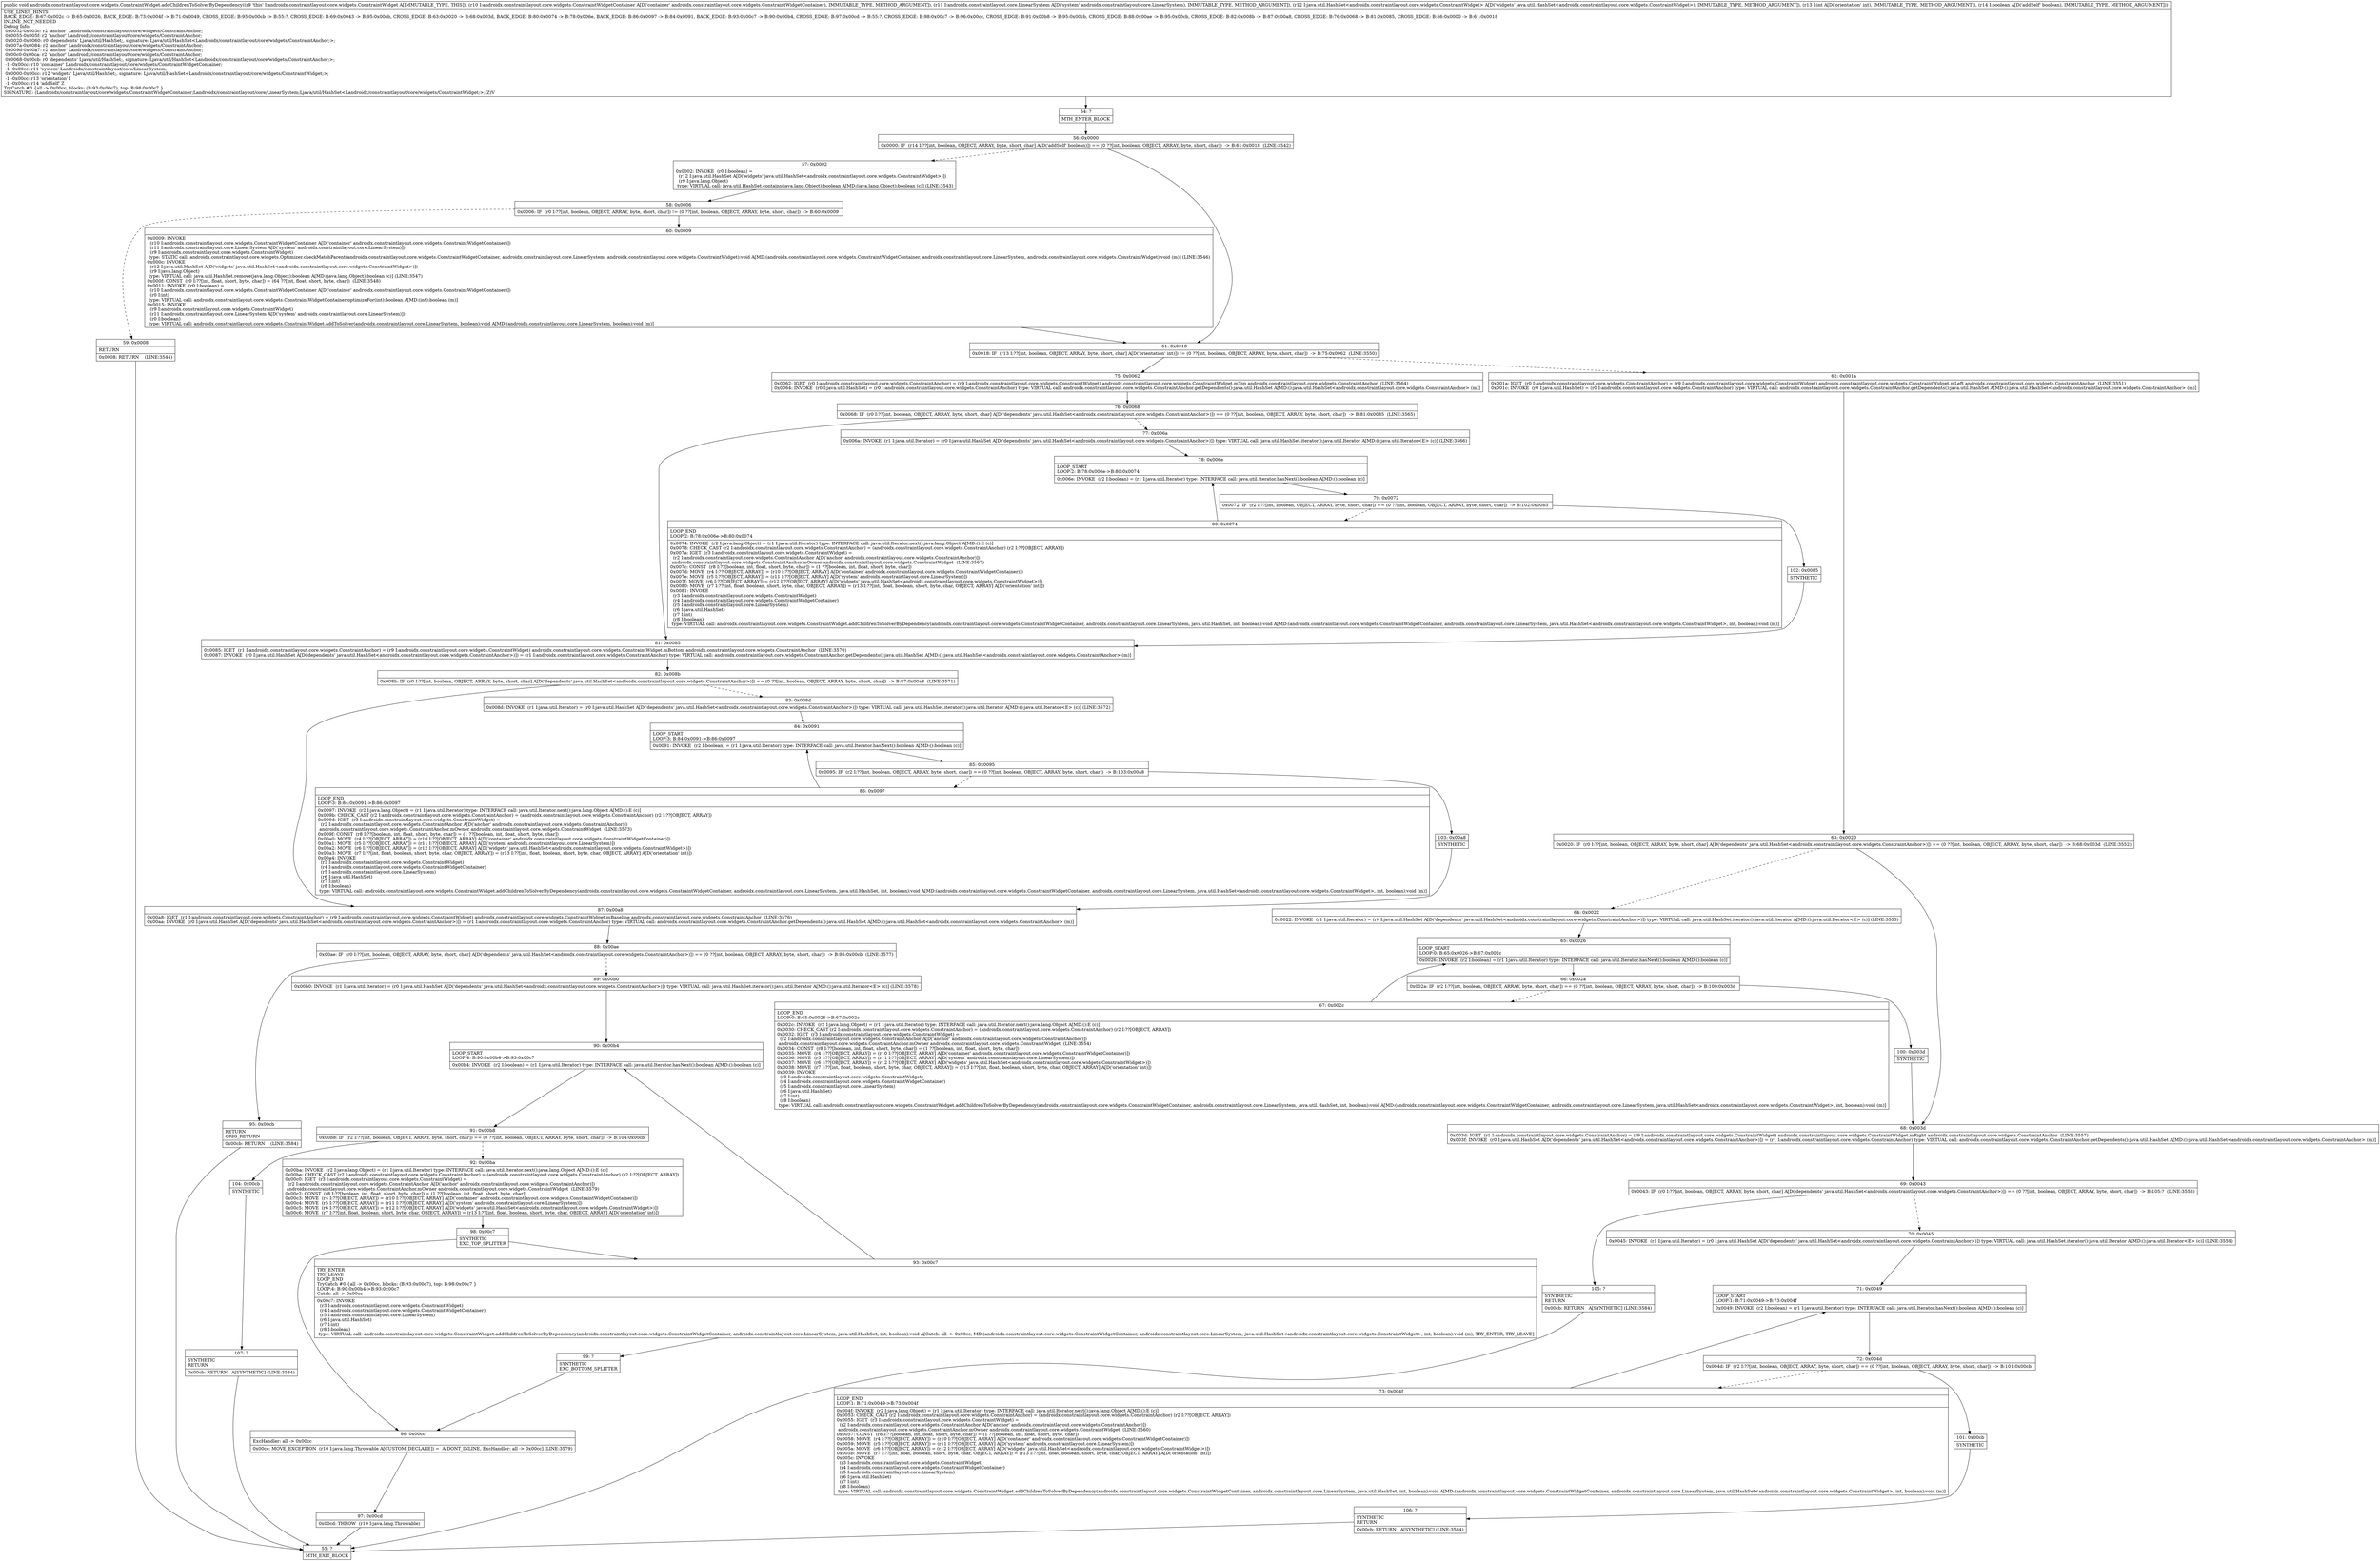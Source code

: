 digraph "CFG forandroidx.constraintlayout.core.widgets.ConstraintWidget.addChildrenToSolverByDependency(Landroidx\/constraintlayout\/core\/widgets\/ConstraintWidgetContainer;Landroidx\/constraintlayout\/core\/LinearSystem;Ljava\/util\/HashSet;IZ)V" {
Node_54 [shape=record,label="{54\:\ ?|MTH_ENTER_BLOCK\l}"];
Node_56 [shape=record,label="{56\:\ 0x0000|0x0000: IF  (r14 I:??[int, boolean, OBJECT, ARRAY, byte, short, char] A[D('addSelf' boolean)]) == (0 ??[int, boolean, OBJECT, ARRAY, byte, short, char])  \-\> B:61:0x0018  (LINE:3542)\l}"];
Node_57 [shape=record,label="{57\:\ 0x0002|0x0002: INVOKE  (r0 I:boolean) = \l  (r12 I:java.util.HashSet A[D('widgets' java.util.HashSet\<androidx.constraintlayout.core.widgets.ConstraintWidget\>)])\l  (r9 I:java.lang.Object)\l type: VIRTUAL call: java.util.HashSet.contains(java.lang.Object):boolean A[MD:(java.lang.Object):boolean (c)] (LINE:3543)\l}"];
Node_58 [shape=record,label="{58\:\ 0x0006|0x0006: IF  (r0 I:??[int, boolean, OBJECT, ARRAY, byte, short, char]) != (0 ??[int, boolean, OBJECT, ARRAY, byte, short, char])  \-\> B:60:0x0009 \l}"];
Node_59 [shape=record,label="{59\:\ 0x0008|RETURN\l|0x0008: RETURN    (LINE:3544)\l}"];
Node_55 [shape=record,label="{55\:\ ?|MTH_EXIT_BLOCK\l}"];
Node_60 [shape=record,label="{60\:\ 0x0009|0x0009: INVOKE  \l  (r10 I:androidx.constraintlayout.core.widgets.ConstraintWidgetContainer A[D('container' androidx.constraintlayout.core.widgets.ConstraintWidgetContainer)])\l  (r11 I:androidx.constraintlayout.core.LinearSystem A[D('system' androidx.constraintlayout.core.LinearSystem)])\l  (r9 I:androidx.constraintlayout.core.widgets.ConstraintWidget)\l type: STATIC call: androidx.constraintlayout.core.widgets.Optimizer.checkMatchParent(androidx.constraintlayout.core.widgets.ConstraintWidgetContainer, androidx.constraintlayout.core.LinearSystem, androidx.constraintlayout.core.widgets.ConstraintWidget):void A[MD:(androidx.constraintlayout.core.widgets.ConstraintWidgetContainer, androidx.constraintlayout.core.LinearSystem, androidx.constraintlayout.core.widgets.ConstraintWidget):void (m)] (LINE:3546)\l0x000c: INVOKE  \l  (r12 I:java.util.HashSet A[D('widgets' java.util.HashSet\<androidx.constraintlayout.core.widgets.ConstraintWidget\>)])\l  (r9 I:java.lang.Object)\l type: VIRTUAL call: java.util.HashSet.remove(java.lang.Object):boolean A[MD:(java.lang.Object):boolean (c)] (LINE:3547)\l0x000f: CONST  (r0 I:??[int, float, short, byte, char]) = (64 ??[int, float, short, byte, char])  (LINE:3548)\l0x0011: INVOKE  (r0 I:boolean) = \l  (r10 I:androidx.constraintlayout.core.widgets.ConstraintWidgetContainer A[D('container' androidx.constraintlayout.core.widgets.ConstraintWidgetContainer)])\l  (r0 I:int)\l type: VIRTUAL call: androidx.constraintlayout.core.widgets.ConstraintWidgetContainer.optimizeFor(int):boolean A[MD:(int):boolean (m)]\l0x0015: INVOKE  \l  (r9 I:androidx.constraintlayout.core.widgets.ConstraintWidget)\l  (r11 I:androidx.constraintlayout.core.LinearSystem A[D('system' androidx.constraintlayout.core.LinearSystem)])\l  (r0 I:boolean)\l type: VIRTUAL call: androidx.constraintlayout.core.widgets.ConstraintWidget.addToSolver(androidx.constraintlayout.core.LinearSystem, boolean):void A[MD:(androidx.constraintlayout.core.LinearSystem, boolean):void (m)]\l}"];
Node_61 [shape=record,label="{61\:\ 0x0018|0x0018: IF  (r13 I:??[int, boolean, OBJECT, ARRAY, byte, short, char] A[D('orientation' int)]) != (0 ??[int, boolean, OBJECT, ARRAY, byte, short, char])  \-\> B:75:0x0062  (LINE:3550)\l}"];
Node_62 [shape=record,label="{62\:\ 0x001a|0x001a: IGET  (r0 I:androidx.constraintlayout.core.widgets.ConstraintAnchor) = (r9 I:androidx.constraintlayout.core.widgets.ConstraintWidget) androidx.constraintlayout.core.widgets.ConstraintWidget.mLeft androidx.constraintlayout.core.widgets.ConstraintAnchor  (LINE:3551)\l0x001c: INVOKE  (r0 I:java.util.HashSet) = (r0 I:androidx.constraintlayout.core.widgets.ConstraintAnchor) type: VIRTUAL call: androidx.constraintlayout.core.widgets.ConstraintAnchor.getDependents():java.util.HashSet A[MD:():java.util.HashSet\<androidx.constraintlayout.core.widgets.ConstraintAnchor\> (m)]\l}"];
Node_63 [shape=record,label="{63\:\ 0x0020|0x0020: IF  (r0 I:??[int, boolean, OBJECT, ARRAY, byte, short, char] A[D('dependents' java.util.HashSet\<androidx.constraintlayout.core.widgets.ConstraintAnchor\>)]) == (0 ??[int, boolean, OBJECT, ARRAY, byte, short, char])  \-\> B:68:0x003d  (LINE:3552)\l}"];
Node_64 [shape=record,label="{64\:\ 0x0022|0x0022: INVOKE  (r1 I:java.util.Iterator) = (r0 I:java.util.HashSet A[D('dependents' java.util.HashSet\<androidx.constraintlayout.core.widgets.ConstraintAnchor\>)]) type: VIRTUAL call: java.util.HashSet.iterator():java.util.Iterator A[MD:():java.util.Iterator\<E\> (c)] (LINE:3553)\l}"];
Node_65 [shape=record,label="{65\:\ 0x0026|LOOP_START\lLOOP:0: B:65:0x0026\-\>B:67:0x002c\l|0x0026: INVOKE  (r2 I:boolean) = (r1 I:java.util.Iterator) type: INTERFACE call: java.util.Iterator.hasNext():boolean A[MD:():boolean (c)]\l}"];
Node_66 [shape=record,label="{66\:\ 0x002a|0x002a: IF  (r2 I:??[int, boolean, OBJECT, ARRAY, byte, short, char]) == (0 ??[int, boolean, OBJECT, ARRAY, byte, short, char])  \-\> B:100:0x003d \l}"];
Node_67 [shape=record,label="{67\:\ 0x002c|LOOP_END\lLOOP:0: B:65:0x0026\-\>B:67:0x002c\l|0x002c: INVOKE  (r2 I:java.lang.Object) = (r1 I:java.util.Iterator) type: INTERFACE call: java.util.Iterator.next():java.lang.Object A[MD:():E (c)]\l0x0030: CHECK_CAST (r2 I:androidx.constraintlayout.core.widgets.ConstraintAnchor) = (androidx.constraintlayout.core.widgets.ConstraintAnchor) (r2 I:??[OBJECT, ARRAY]) \l0x0032: IGET  (r3 I:androidx.constraintlayout.core.widgets.ConstraintWidget) = \l  (r2 I:androidx.constraintlayout.core.widgets.ConstraintAnchor A[D('anchor' androidx.constraintlayout.core.widgets.ConstraintAnchor)])\l androidx.constraintlayout.core.widgets.ConstraintAnchor.mOwner androidx.constraintlayout.core.widgets.ConstraintWidget  (LINE:3554)\l0x0034: CONST  (r8 I:??[boolean, int, float, short, byte, char]) = (1 ??[boolean, int, float, short, byte, char]) \l0x0035: MOVE  (r4 I:??[OBJECT, ARRAY]) = (r10 I:??[OBJECT, ARRAY] A[D('container' androidx.constraintlayout.core.widgets.ConstraintWidgetContainer)]) \l0x0036: MOVE  (r5 I:??[OBJECT, ARRAY]) = (r11 I:??[OBJECT, ARRAY] A[D('system' androidx.constraintlayout.core.LinearSystem)]) \l0x0037: MOVE  (r6 I:??[OBJECT, ARRAY]) = (r12 I:??[OBJECT, ARRAY] A[D('widgets' java.util.HashSet\<androidx.constraintlayout.core.widgets.ConstraintWidget\>)]) \l0x0038: MOVE  (r7 I:??[int, float, boolean, short, byte, char, OBJECT, ARRAY]) = (r13 I:??[int, float, boolean, short, byte, char, OBJECT, ARRAY] A[D('orientation' int)]) \l0x0039: INVOKE  \l  (r3 I:androidx.constraintlayout.core.widgets.ConstraintWidget)\l  (r4 I:androidx.constraintlayout.core.widgets.ConstraintWidgetContainer)\l  (r5 I:androidx.constraintlayout.core.LinearSystem)\l  (r6 I:java.util.HashSet)\l  (r7 I:int)\l  (r8 I:boolean)\l type: VIRTUAL call: androidx.constraintlayout.core.widgets.ConstraintWidget.addChildrenToSolverByDependency(androidx.constraintlayout.core.widgets.ConstraintWidgetContainer, androidx.constraintlayout.core.LinearSystem, java.util.HashSet, int, boolean):void A[MD:(androidx.constraintlayout.core.widgets.ConstraintWidgetContainer, androidx.constraintlayout.core.LinearSystem, java.util.HashSet\<androidx.constraintlayout.core.widgets.ConstraintWidget\>, int, boolean):void (m)]\l}"];
Node_100 [shape=record,label="{100\:\ 0x003d|SYNTHETIC\l}"];
Node_68 [shape=record,label="{68\:\ 0x003d|0x003d: IGET  (r1 I:androidx.constraintlayout.core.widgets.ConstraintAnchor) = (r9 I:androidx.constraintlayout.core.widgets.ConstraintWidget) androidx.constraintlayout.core.widgets.ConstraintWidget.mRight androidx.constraintlayout.core.widgets.ConstraintAnchor  (LINE:3557)\l0x003f: INVOKE  (r0 I:java.util.HashSet A[D('dependents' java.util.HashSet\<androidx.constraintlayout.core.widgets.ConstraintAnchor\>)]) = (r1 I:androidx.constraintlayout.core.widgets.ConstraintAnchor) type: VIRTUAL call: androidx.constraintlayout.core.widgets.ConstraintAnchor.getDependents():java.util.HashSet A[MD:():java.util.HashSet\<androidx.constraintlayout.core.widgets.ConstraintAnchor\> (m)]\l}"];
Node_69 [shape=record,label="{69\:\ 0x0043|0x0043: IF  (r0 I:??[int, boolean, OBJECT, ARRAY, byte, short, char] A[D('dependents' java.util.HashSet\<androidx.constraintlayout.core.widgets.ConstraintAnchor\>)]) == (0 ??[int, boolean, OBJECT, ARRAY, byte, short, char])  \-\> B:105:?  (LINE:3558)\l}"];
Node_70 [shape=record,label="{70\:\ 0x0045|0x0045: INVOKE  (r1 I:java.util.Iterator) = (r0 I:java.util.HashSet A[D('dependents' java.util.HashSet\<androidx.constraintlayout.core.widgets.ConstraintAnchor\>)]) type: VIRTUAL call: java.util.HashSet.iterator():java.util.Iterator A[MD:():java.util.Iterator\<E\> (c)] (LINE:3559)\l}"];
Node_71 [shape=record,label="{71\:\ 0x0049|LOOP_START\lLOOP:1: B:71:0x0049\-\>B:73:0x004f\l|0x0049: INVOKE  (r2 I:boolean) = (r1 I:java.util.Iterator) type: INTERFACE call: java.util.Iterator.hasNext():boolean A[MD:():boolean (c)]\l}"];
Node_72 [shape=record,label="{72\:\ 0x004d|0x004d: IF  (r2 I:??[int, boolean, OBJECT, ARRAY, byte, short, char]) == (0 ??[int, boolean, OBJECT, ARRAY, byte, short, char])  \-\> B:101:0x00cb \l}"];
Node_73 [shape=record,label="{73\:\ 0x004f|LOOP_END\lLOOP:1: B:71:0x0049\-\>B:73:0x004f\l|0x004f: INVOKE  (r2 I:java.lang.Object) = (r1 I:java.util.Iterator) type: INTERFACE call: java.util.Iterator.next():java.lang.Object A[MD:():E (c)]\l0x0053: CHECK_CAST (r2 I:androidx.constraintlayout.core.widgets.ConstraintAnchor) = (androidx.constraintlayout.core.widgets.ConstraintAnchor) (r2 I:??[OBJECT, ARRAY]) \l0x0055: IGET  (r3 I:androidx.constraintlayout.core.widgets.ConstraintWidget) = \l  (r2 I:androidx.constraintlayout.core.widgets.ConstraintAnchor A[D('anchor' androidx.constraintlayout.core.widgets.ConstraintAnchor)])\l androidx.constraintlayout.core.widgets.ConstraintAnchor.mOwner androidx.constraintlayout.core.widgets.ConstraintWidget  (LINE:3560)\l0x0057: CONST  (r8 I:??[boolean, int, float, short, byte, char]) = (1 ??[boolean, int, float, short, byte, char]) \l0x0058: MOVE  (r4 I:??[OBJECT, ARRAY]) = (r10 I:??[OBJECT, ARRAY] A[D('container' androidx.constraintlayout.core.widgets.ConstraintWidgetContainer)]) \l0x0059: MOVE  (r5 I:??[OBJECT, ARRAY]) = (r11 I:??[OBJECT, ARRAY] A[D('system' androidx.constraintlayout.core.LinearSystem)]) \l0x005a: MOVE  (r6 I:??[OBJECT, ARRAY]) = (r12 I:??[OBJECT, ARRAY] A[D('widgets' java.util.HashSet\<androidx.constraintlayout.core.widgets.ConstraintWidget\>)]) \l0x005b: MOVE  (r7 I:??[int, float, boolean, short, byte, char, OBJECT, ARRAY]) = (r13 I:??[int, float, boolean, short, byte, char, OBJECT, ARRAY] A[D('orientation' int)]) \l0x005c: INVOKE  \l  (r3 I:androidx.constraintlayout.core.widgets.ConstraintWidget)\l  (r4 I:androidx.constraintlayout.core.widgets.ConstraintWidgetContainer)\l  (r5 I:androidx.constraintlayout.core.LinearSystem)\l  (r6 I:java.util.HashSet)\l  (r7 I:int)\l  (r8 I:boolean)\l type: VIRTUAL call: androidx.constraintlayout.core.widgets.ConstraintWidget.addChildrenToSolverByDependency(androidx.constraintlayout.core.widgets.ConstraintWidgetContainer, androidx.constraintlayout.core.LinearSystem, java.util.HashSet, int, boolean):void A[MD:(androidx.constraintlayout.core.widgets.ConstraintWidgetContainer, androidx.constraintlayout.core.LinearSystem, java.util.HashSet\<androidx.constraintlayout.core.widgets.ConstraintWidget\>, int, boolean):void (m)]\l}"];
Node_101 [shape=record,label="{101\:\ 0x00cb|SYNTHETIC\l}"];
Node_106 [shape=record,label="{106\:\ ?|SYNTHETIC\lRETURN\l|0x00cb: RETURN   A[SYNTHETIC] (LINE:3584)\l}"];
Node_105 [shape=record,label="{105\:\ ?|SYNTHETIC\lRETURN\l|0x00cb: RETURN   A[SYNTHETIC] (LINE:3584)\l}"];
Node_75 [shape=record,label="{75\:\ 0x0062|0x0062: IGET  (r0 I:androidx.constraintlayout.core.widgets.ConstraintAnchor) = (r9 I:androidx.constraintlayout.core.widgets.ConstraintWidget) androidx.constraintlayout.core.widgets.ConstraintWidget.mTop androidx.constraintlayout.core.widgets.ConstraintAnchor  (LINE:3564)\l0x0064: INVOKE  (r0 I:java.util.HashSet) = (r0 I:androidx.constraintlayout.core.widgets.ConstraintAnchor) type: VIRTUAL call: androidx.constraintlayout.core.widgets.ConstraintAnchor.getDependents():java.util.HashSet A[MD:():java.util.HashSet\<androidx.constraintlayout.core.widgets.ConstraintAnchor\> (m)]\l}"];
Node_76 [shape=record,label="{76\:\ 0x0068|0x0068: IF  (r0 I:??[int, boolean, OBJECT, ARRAY, byte, short, char] A[D('dependents' java.util.HashSet\<androidx.constraintlayout.core.widgets.ConstraintAnchor\>)]) == (0 ??[int, boolean, OBJECT, ARRAY, byte, short, char])  \-\> B:81:0x0085  (LINE:3565)\l}"];
Node_77 [shape=record,label="{77\:\ 0x006a|0x006a: INVOKE  (r1 I:java.util.Iterator) = (r0 I:java.util.HashSet A[D('dependents' java.util.HashSet\<androidx.constraintlayout.core.widgets.ConstraintAnchor\>)]) type: VIRTUAL call: java.util.HashSet.iterator():java.util.Iterator A[MD:():java.util.Iterator\<E\> (c)] (LINE:3566)\l}"];
Node_78 [shape=record,label="{78\:\ 0x006e|LOOP_START\lLOOP:2: B:78:0x006e\-\>B:80:0x0074\l|0x006e: INVOKE  (r2 I:boolean) = (r1 I:java.util.Iterator) type: INTERFACE call: java.util.Iterator.hasNext():boolean A[MD:():boolean (c)]\l}"];
Node_79 [shape=record,label="{79\:\ 0x0072|0x0072: IF  (r2 I:??[int, boolean, OBJECT, ARRAY, byte, short, char]) == (0 ??[int, boolean, OBJECT, ARRAY, byte, short, char])  \-\> B:102:0x0085 \l}"];
Node_80 [shape=record,label="{80\:\ 0x0074|LOOP_END\lLOOP:2: B:78:0x006e\-\>B:80:0x0074\l|0x0074: INVOKE  (r2 I:java.lang.Object) = (r1 I:java.util.Iterator) type: INTERFACE call: java.util.Iterator.next():java.lang.Object A[MD:():E (c)]\l0x0078: CHECK_CAST (r2 I:androidx.constraintlayout.core.widgets.ConstraintAnchor) = (androidx.constraintlayout.core.widgets.ConstraintAnchor) (r2 I:??[OBJECT, ARRAY]) \l0x007a: IGET  (r3 I:androidx.constraintlayout.core.widgets.ConstraintWidget) = \l  (r2 I:androidx.constraintlayout.core.widgets.ConstraintAnchor A[D('anchor' androidx.constraintlayout.core.widgets.ConstraintAnchor)])\l androidx.constraintlayout.core.widgets.ConstraintAnchor.mOwner androidx.constraintlayout.core.widgets.ConstraintWidget  (LINE:3567)\l0x007c: CONST  (r8 I:??[boolean, int, float, short, byte, char]) = (1 ??[boolean, int, float, short, byte, char]) \l0x007d: MOVE  (r4 I:??[OBJECT, ARRAY]) = (r10 I:??[OBJECT, ARRAY] A[D('container' androidx.constraintlayout.core.widgets.ConstraintWidgetContainer)]) \l0x007e: MOVE  (r5 I:??[OBJECT, ARRAY]) = (r11 I:??[OBJECT, ARRAY] A[D('system' androidx.constraintlayout.core.LinearSystem)]) \l0x007f: MOVE  (r6 I:??[OBJECT, ARRAY]) = (r12 I:??[OBJECT, ARRAY] A[D('widgets' java.util.HashSet\<androidx.constraintlayout.core.widgets.ConstraintWidget\>)]) \l0x0080: MOVE  (r7 I:??[int, float, boolean, short, byte, char, OBJECT, ARRAY]) = (r13 I:??[int, float, boolean, short, byte, char, OBJECT, ARRAY] A[D('orientation' int)]) \l0x0081: INVOKE  \l  (r3 I:androidx.constraintlayout.core.widgets.ConstraintWidget)\l  (r4 I:androidx.constraintlayout.core.widgets.ConstraintWidgetContainer)\l  (r5 I:androidx.constraintlayout.core.LinearSystem)\l  (r6 I:java.util.HashSet)\l  (r7 I:int)\l  (r8 I:boolean)\l type: VIRTUAL call: androidx.constraintlayout.core.widgets.ConstraintWidget.addChildrenToSolverByDependency(androidx.constraintlayout.core.widgets.ConstraintWidgetContainer, androidx.constraintlayout.core.LinearSystem, java.util.HashSet, int, boolean):void A[MD:(androidx.constraintlayout.core.widgets.ConstraintWidgetContainer, androidx.constraintlayout.core.LinearSystem, java.util.HashSet\<androidx.constraintlayout.core.widgets.ConstraintWidget\>, int, boolean):void (m)]\l}"];
Node_102 [shape=record,label="{102\:\ 0x0085|SYNTHETIC\l}"];
Node_81 [shape=record,label="{81\:\ 0x0085|0x0085: IGET  (r1 I:androidx.constraintlayout.core.widgets.ConstraintAnchor) = (r9 I:androidx.constraintlayout.core.widgets.ConstraintWidget) androidx.constraintlayout.core.widgets.ConstraintWidget.mBottom androidx.constraintlayout.core.widgets.ConstraintAnchor  (LINE:3570)\l0x0087: INVOKE  (r0 I:java.util.HashSet A[D('dependents' java.util.HashSet\<androidx.constraintlayout.core.widgets.ConstraintAnchor\>)]) = (r1 I:androidx.constraintlayout.core.widgets.ConstraintAnchor) type: VIRTUAL call: androidx.constraintlayout.core.widgets.ConstraintAnchor.getDependents():java.util.HashSet A[MD:():java.util.HashSet\<androidx.constraintlayout.core.widgets.ConstraintAnchor\> (m)]\l}"];
Node_82 [shape=record,label="{82\:\ 0x008b|0x008b: IF  (r0 I:??[int, boolean, OBJECT, ARRAY, byte, short, char] A[D('dependents' java.util.HashSet\<androidx.constraintlayout.core.widgets.ConstraintAnchor\>)]) == (0 ??[int, boolean, OBJECT, ARRAY, byte, short, char])  \-\> B:87:0x00a8  (LINE:3571)\l}"];
Node_83 [shape=record,label="{83\:\ 0x008d|0x008d: INVOKE  (r1 I:java.util.Iterator) = (r0 I:java.util.HashSet A[D('dependents' java.util.HashSet\<androidx.constraintlayout.core.widgets.ConstraintAnchor\>)]) type: VIRTUAL call: java.util.HashSet.iterator():java.util.Iterator A[MD:():java.util.Iterator\<E\> (c)] (LINE:3572)\l}"];
Node_84 [shape=record,label="{84\:\ 0x0091|LOOP_START\lLOOP:3: B:84:0x0091\-\>B:86:0x0097\l|0x0091: INVOKE  (r2 I:boolean) = (r1 I:java.util.Iterator) type: INTERFACE call: java.util.Iterator.hasNext():boolean A[MD:():boolean (c)]\l}"];
Node_85 [shape=record,label="{85\:\ 0x0095|0x0095: IF  (r2 I:??[int, boolean, OBJECT, ARRAY, byte, short, char]) == (0 ??[int, boolean, OBJECT, ARRAY, byte, short, char])  \-\> B:103:0x00a8 \l}"];
Node_86 [shape=record,label="{86\:\ 0x0097|LOOP_END\lLOOP:3: B:84:0x0091\-\>B:86:0x0097\l|0x0097: INVOKE  (r2 I:java.lang.Object) = (r1 I:java.util.Iterator) type: INTERFACE call: java.util.Iterator.next():java.lang.Object A[MD:():E (c)]\l0x009b: CHECK_CAST (r2 I:androidx.constraintlayout.core.widgets.ConstraintAnchor) = (androidx.constraintlayout.core.widgets.ConstraintAnchor) (r2 I:??[OBJECT, ARRAY]) \l0x009d: IGET  (r3 I:androidx.constraintlayout.core.widgets.ConstraintWidget) = \l  (r2 I:androidx.constraintlayout.core.widgets.ConstraintAnchor A[D('anchor' androidx.constraintlayout.core.widgets.ConstraintAnchor)])\l androidx.constraintlayout.core.widgets.ConstraintAnchor.mOwner androidx.constraintlayout.core.widgets.ConstraintWidget  (LINE:3573)\l0x009f: CONST  (r8 I:??[boolean, int, float, short, byte, char]) = (1 ??[boolean, int, float, short, byte, char]) \l0x00a0: MOVE  (r4 I:??[OBJECT, ARRAY]) = (r10 I:??[OBJECT, ARRAY] A[D('container' androidx.constraintlayout.core.widgets.ConstraintWidgetContainer)]) \l0x00a1: MOVE  (r5 I:??[OBJECT, ARRAY]) = (r11 I:??[OBJECT, ARRAY] A[D('system' androidx.constraintlayout.core.LinearSystem)]) \l0x00a2: MOVE  (r6 I:??[OBJECT, ARRAY]) = (r12 I:??[OBJECT, ARRAY] A[D('widgets' java.util.HashSet\<androidx.constraintlayout.core.widgets.ConstraintWidget\>)]) \l0x00a3: MOVE  (r7 I:??[int, float, boolean, short, byte, char, OBJECT, ARRAY]) = (r13 I:??[int, float, boolean, short, byte, char, OBJECT, ARRAY] A[D('orientation' int)]) \l0x00a4: INVOKE  \l  (r3 I:androidx.constraintlayout.core.widgets.ConstraintWidget)\l  (r4 I:androidx.constraintlayout.core.widgets.ConstraintWidgetContainer)\l  (r5 I:androidx.constraintlayout.core.LinearSystem)\l  (r6 I:java.util.HashSet)\l  (r7 I:int)\l  (r8 I:boolean)\l type: VIRTUAL call: androidx.constraintlayout.core.widgets.ConstraintWidget.addChildrenToSolverByDependency(androidx.constraintlayout.core.widgets.ConstraintWidgetContainer, androidx.constraintlayout.core.LinearSystem, java.util.HashSet, int, boolean):void A[MD:(androidx.constraintlayout.core.widgets.ConstraintWidgetContainer, androidx.constraintlayout.core.LinearSystem, java.util.HashSet\<androidx.constraintlayout.core.widgets.ConstraintWidget\>, int, boolean):void (m)]\l}"];
Node_103 [shape=record,label="{103\:\ 0x00a8|SYNTHETIC\l}"];
Node_87 [shape=record,label="{87\:\ 0x00a8|0x00a8: IGET  (r1 I:androidx.constraintlayout.core.widgets.ConstraintAnchor) = (r9 I:androidx.constraintlayout.core.widgets.ConstraintWidget) androidx.constraintlayout.core.widgets.ConstraintWidget.mBaseline androidx.constraintlayout.core.widgets.ConstraintAnchor  (LINE:3576)\l0x00aa: INVOKE  (r0 I:java.util.HashSet A[D('dependents' java.util.HashSet\<androidx.constraintlayout.core.widgets.ConstraintAnchor\>)]) = (r1 I:androidx.constraintlayout.core.widgets.ConstraintAnchor) type: VIRTUAL call: androidx.constraintlayout.core.widgets.ConstraintAnchor.getDependents():java.util.HashSet A[MD:():java.util.HashSet\<androidx.constraintlayout.core.widgets.ConstraintAnchor\> (m)]\l}"];
Node_88 [shape=record,label="{88\:\ 0x00ae|0x00ae: IF  (r0 I:??[int, boolean, OBJECT, ARRAY, byte, short, char] A[D('dependents' java.util.HashSet\<androidx.constraintlayout.core.widgets.ConstraintAnchor\>)]) == (0 ??[int, boolean, OBJECT, ARRAY, byte, short, char])  \-\> B:95:0x00cb  (LINE:3577)\l}"];
Node_89 [shape=record,label="{89\:\ 0x00b0|0x00b0: INVOKE  (r1 I:java.util.Iterator) = (r0 I:java.util.HashSet A[D('dependents' java.util.HashSet\<androidx.constraintlayout.core.widgets.ConstraintAnchor\>)]) type: VIRTUAL call: java.util.HashSet.iterator():java.util.Iterator A[MD:():java.util.Iterator\<E\> (c)] (LINE:3578)\l}"];
Node_90 [shape=record,label="{90\:\ 0x00b4|LOOP_START\lLOOP:4: B:90:0x00b4\-\>B:93:0x00c7\l|0x00b4: INVOKE  (r2 I:boolean) = (r1 I:java.util.Iterator) type: INTERFACE call: java.util.Iterator.hasNext():boolean A[MD:():boolean (c)]\l}"];
Node_91 [shape=record,label="{91\:\ 0x00b8|0x00b8: IF  (r2 I:??[int, boolean, OBJECT, ARRAY, byte, short, char]) == (0 ??[int, boolean, OBJECT, ARRAY, byte, short, char])  \-\> B:104:0x00cb \l}"];
Node_92 [shape=record,label="{92\:\ 0x00ba|0x00ba: INVOKE  (r2 I:java.lang.Object) = (r1 I:java.util.Iterator) type: INTERFACE call: java.util.Iterator.next():java.lang.Object A[MD:():E (c)]\l0x00be: CHECK_CAST (r2 I:androidx.constraintlayout.core.widgets.ConstraintAnchor) = (androidx.constraintlayout.core.widgets.ConstraintAnchor) (r2 I:??[OBJECT, ARRAY]) \l0x00c0: IGET  (r3 I:androidx.constraintlayout.core.widgets.ConstraintWidget) = \l  (r2 I:androidx.constraintlayout.core.widgets.ConstraintAnchor A[D('anchor' androidx.constraintlayout.core.widgets.ConstraintAnchor)])\l androidx.constraintlayout.core.widgets.ConstraintAnchor.mOwner androidx.constraintlayout.core.widgets.ConstraintWidget  (LINE:3579)\l0x00c2: CONST  (r8 I:??[boolean, int, float, short, byte, char]) = (1 ??[boolean, int, float, short, byte, char]) \l0x00c3: MOVE  (r4 I:??[OBJECT, ARRAY]) = (r10 I:??[OBJECT, ARRAY] A[D('container' androidx.constraintlayout.core.widgets.ConstraintWidgetContainer)]) \l0x00c4: MOVE  (r5 I:??[OBJECT, ARRAY]) = (r11 I:??[OBJECT, ARRAY] A[D('system' androidx.constraintlayout.core.LinearSystem)]) \l0x00c5: MOVE  (r6 I:??[OBJECT, ARRAY]) = (r12 I:??[OBJECT, ARRAY] A[D('widgets' java.util.HashSet\<androidx.constraintlayout.core.widgets.ConstraintWidget\>)]) \l0x00c6: MOVE  (r7 I:??[int, float, boolean, short, byte, char, OBJECT, ARRAY]) = (r13 I:??[int, float, boolean, short, byte, char, OBJECT, ARRAY] A[D('orientation' int)]) \l}"];
Node_98 [shape=record,label="{98\:\ 0x00c7|SYNTHETIC\lEXC_TOP_SPLITTER\l}"];
Node_93 [shape=record,label="{93\:\ 0x00c7|TRY_ENTER\lTRY_LEAVE\lLOOP_END\lTryCatch #0 \{all \-\> 0x00cc, blocks: (B:93:0x00c7), top: B:98:0x00c7 \}\lLOOP:4: B:90:0x00b4\-\>B:93:0x00c7\lCatch: all \-\> 0x00cc\l|0x00c7: INVOKE  \l  (r3 I:androidx.constraintlayout.core.widgets.ConstraintWidget)\l  (r4 I:androidx.constraintlayout.core.widgets.ConstraintWidgetContainer)\l  (r5 I:androidx.constraintlayout.core.LinearSystem)\l  (r6 I:java.util.HashSet)\l  (r7 I:int)\l  (r8 I:boolean)\l type: VIRTUAL call: androidx.constraintlayout.core.widgets.ConstraintWidget.addChildrenToSolverByDependency(androidx.constraintlayout.core.widgets.ConstraintWidgetContainer, androidx.constraintlayout.core.LinearSystem, java.util.HashSet, int, boolean):void A[Catch: all \-\> 0x00cc, MD:(androidx.constraintlayout.core.widgets.ConstraintWidgetContainer, androidx.constraintlayout.core.LinearSystem, java.util.HashSet\<androidx.constraintlayout.core.widgets.ConstraintWidget\>, int, boolean):void (m), TRY_ENTER, TRY_LEAVE]\l}"];
Node_99 [shape=record,label="{99\:\ ?|SYNTHETIC\lEXC_BOTTOM_SPLITTER\l}"];
Node_96 [shape=record,label="{96\:\ 0x00cc|ExcHandler: all \-\> 0x00cc\l|0x00cc: MOVE_EXCEPTION  (r10 I:java.lang.Throwable A[CUSTOM_DECLARE]) =  A[DONT_INLINE, ExcHandler: all \-\> 0x00cc] (LINE:3579)\l}"];
Node_97 [shape=record,label="{97\:\ 0x00cd|0x00cd: THROW  (r10 I:java.lang.Throwable) \l}"];
Node_104 [shape=record,label="{104\:\ 0x00cb|SYNTHETIC\l}"];
Node_107 [shape=record,label="{107\:\ ?|SYNTHETIC\lRETURN\l|0x00cb: RETURN   A[SYNTHETIC] (LINE:3584)\l}"];
Node_95 [shape=record,label="{95\:\ 0x00cb|RETURN\lORIG_RETURN\l|0x00cb: RETURN    (LINE:3584)\l}"];
MethodNode[shape=record,label="{public void androidx.constraintlayout.core.widgets.ConstraintWidget.addChildrenToSolverByDependency((r9 'this' I:androidx.constraintlayout.core.widgets.ConstraintWidget A[IMMUTABLE_TYPE, THIS]), (r10 I:androidx.constraintlayout.core.widgets.ConstraintWidgetContainer A[D('container' androidx.constraintlayout.core.widgets.ConstraintWidgetContainer), IMMUTABLE_TYPE, METHOD_ARGUMENT]), (r11 I:androidx.constraintlayout.core.LinearSystem A[D('system' androidx.constraintlayout.core.LinearSystem), IMMUTABLE_TYPE, METHOD_ARGUMENT]), (r12 I:java.util.HashSet\<androidx.constraintlayout.core.widgets.ConstraintWidget\> A[D('widgets' java.util.HashSet\<androidx.constraintlayout.core.widgets.ConstraintWidget\>), IMMUTABLE_TYPE, METHOD_ARGUMENT]), (r13 I:int A[D('orientation' int), IMMUTABLE_TYPE, METHOD_ARGUMENT]), (r14 I:boolean A[D('addSelf' boolean), IMMUTABLE_TYPE, METHOD_ARGUMENT]))  | USE_LINES_HINTS\lBACK_EDGE: B:67:0x002c \-\> B:65:0x0026, BACK_EDGE: B:73:0x004f \-\> B:71:0x0049, CROSS_EDGE: B:95:0x00cb \-\> B:55:?, CROSS_EDGE: B:69:0x0043 \-\> B:95:0x00cb, CROSS_EDGE: B:63:0x0020 \-\> B:68:0x003d, BACK_EDGE: B:80:0x0074 \-\> B:78:0x006e, BACK_EDGE: B:86:0x0097 \-\> B:84:0x0091, BACK_EDGE: B:93:0x00c7 \-\> B:90:0x00b4, CROSS_EDGE: B:97:0x00cd \-\> B:55:?, CROSS_EDGE: B:98:0x00c7 \-\> B:96:0x00cc, CROSS_EDGE: B:91:0x00b8 \-\> B:95:0x00cb, CROSS_EDGE: B:88:0x00ae \-\> B:95:0x00cb, CROSS_EDGE: B:82:0x008b \-\> B:87:0x00a8, CROSS_EDGE: B:76:0x0068 \-\> B:81:0x0085, CROSS_EDGE: B:56:0x0000 \-\> B:61:0x0018\lINLINE_NOT_NEEDED\lDebug Info:\l  0x0032\-0x003c: r2 'anchor' Landroidx\/constraintlayout\/core\/widgets\/ConstraintAnchor;\l  0x0055\-0x005f: r2 'anchor' Landroidx\/constraintlayout\/core\/widgets\/ConstraintAnchor;\l  0x0020\-0x0060: r0 'dependents' Ljava\/util\/HashSet;, signature: Ljava\/util\/HashSet\<Landroidx\/constraintlayout\/core\/widgets\/ConstraintAnchor;\>;\l  0x007a\-0x0084: r2 'anchor' Landroidx\/constraintlayout\/core\/widgets\/ConstraintAnchor;\l  0x009d\-0x00a7: r2 'anchor' Landroidx\/constraintlayout\/core\/widgets\/ConstraintAnchor;\l  0x00c0\-0x00ca: r2 'anchor' Landroidx\/constraintlayout\/core\/widgets\/ConstraintAnchor;\l  0x0068\-0x00cb: r0 'dependents' Ljava\/util\/HashSet;, signature: Ljava\/util\/HashSet\<Landroidx\/constraintlayout\/core\/widgets\/ConstraintAnchor;\>;\l  \-1 \-0x00cc: r10 'container' Landroidx\/constraintlayout\/core\/widgets\/ConstraintWidgetContainer;\l  \-1 \-0x00cc: r11 'system' Landroidx\/constraintlayout\/core\/LinearSystem;\l  0x0000\-0x00cc: r12 'widgets' Ljava\/util\/HashSet;, signature: Ljava\/util\/HashSet\<Landroidx\/constraintlayout\/core\/widgets\/ConstraintWidget;\>;\l  \-1 \-0x00cc: r13 'orientation' I\l  \-1 \-0x00cc: r14 'addSelf' Z\lTryCatch #0 \{all \-\> 0x00cc, blocks: (B:93:0x00c7), top: B:98:0x00c7 \}\lSIGNATURE: (Landroidx\/constraintlayout\/core\/widgets\/ConstraintWidgetContainer;Landroidx\/constraintlayout\/core\/LinearSystem;Ljava\/util\/HashSet\<Landroidx\/constraintlayout\/core\/widgets\/ConstraintWidget;\>;IZ)V\l}"];
MethodNode -> Node_54;Node_54 -> Node_56;
Node_56 -> Node_57[style=dashed];
Node_56 -> Node_61;
Node_57 -> Node_58;
Node_58 -> Node_59[style=dashed];
Node_58 -> Node_60;
Node_59 -> Node_55;
Node_60 -> Node_61;
Node_61 -> Node_62[style=dashed];
Node_61 -> Node_75;
Node_62 -> Node_63;
Node_63 -> Node_64[style=dashed];
Node_63 -> Node_68;
Node_64 -> Node_65;
Node_65 -> Node_66;
Node_66 -> Node_67[style=dashed];
Node_66 -> Node_100;
Node_67 -> Node_65;
Node_100 -> Node_68;
Node_68 -> Node_69;
Node_69 -> Node_70[style=dashed];
Node_69 -> Node_105;
Node_70 -> Node_71;
Node_71 -> Node_72;
Node_72 -> Node_73[style=dashed];
Node_72 -> Node_101;
Node_73 -> Node_71;
Node_101 -> Node_106;
Node_106 -> Node_55;
Node_105 -> Node_55;
Node_75 -> Node_76;
Node_76 -> Node_77[style=dashed];
Node_76 -> Node_81;
Node_77 -> Node_78;
Node_78 -> Node_79;
Node_79 -> Node_80[style=dashed];
Node_79 -> Node_102;
Node_80 -> Node_78;
Node_102 -> Node_81;
Node_81 -> Node_82;
Node_82 -> Node_83[style=dashed];
Node_82 -> Node_87;
Node_83 -> Node_84;
Node_84 -> Node_85;
Node_85 -> Node_86[style=dashed];
Node_85 -> Node_103;
Node_86 -> Node_84;
Node_103 -> Node_87;
Node_87 -> Node_88;
Node_88 -> Node_89[style=dashed];
Node_88 -> Node_95;
Node_89 -> Node_90;
Node_90 -> Node_91;
Node_91 -> Node_92[style=dashed];
Node_91 -> Node_104;
Node_92 -> Node_98;
Node_98 -> Node_93;
Node_98 -> Node_96;
Node_93 -> Node_90;
Node_93 -> Node_99;
Node_99 -> Node_96;
Node_96 -> Node_97;
Node_97 -> Node_55;
Node_104 -> Node_107;
Node_107 -> Node_55;
Node_95 -> Node_55;
}

